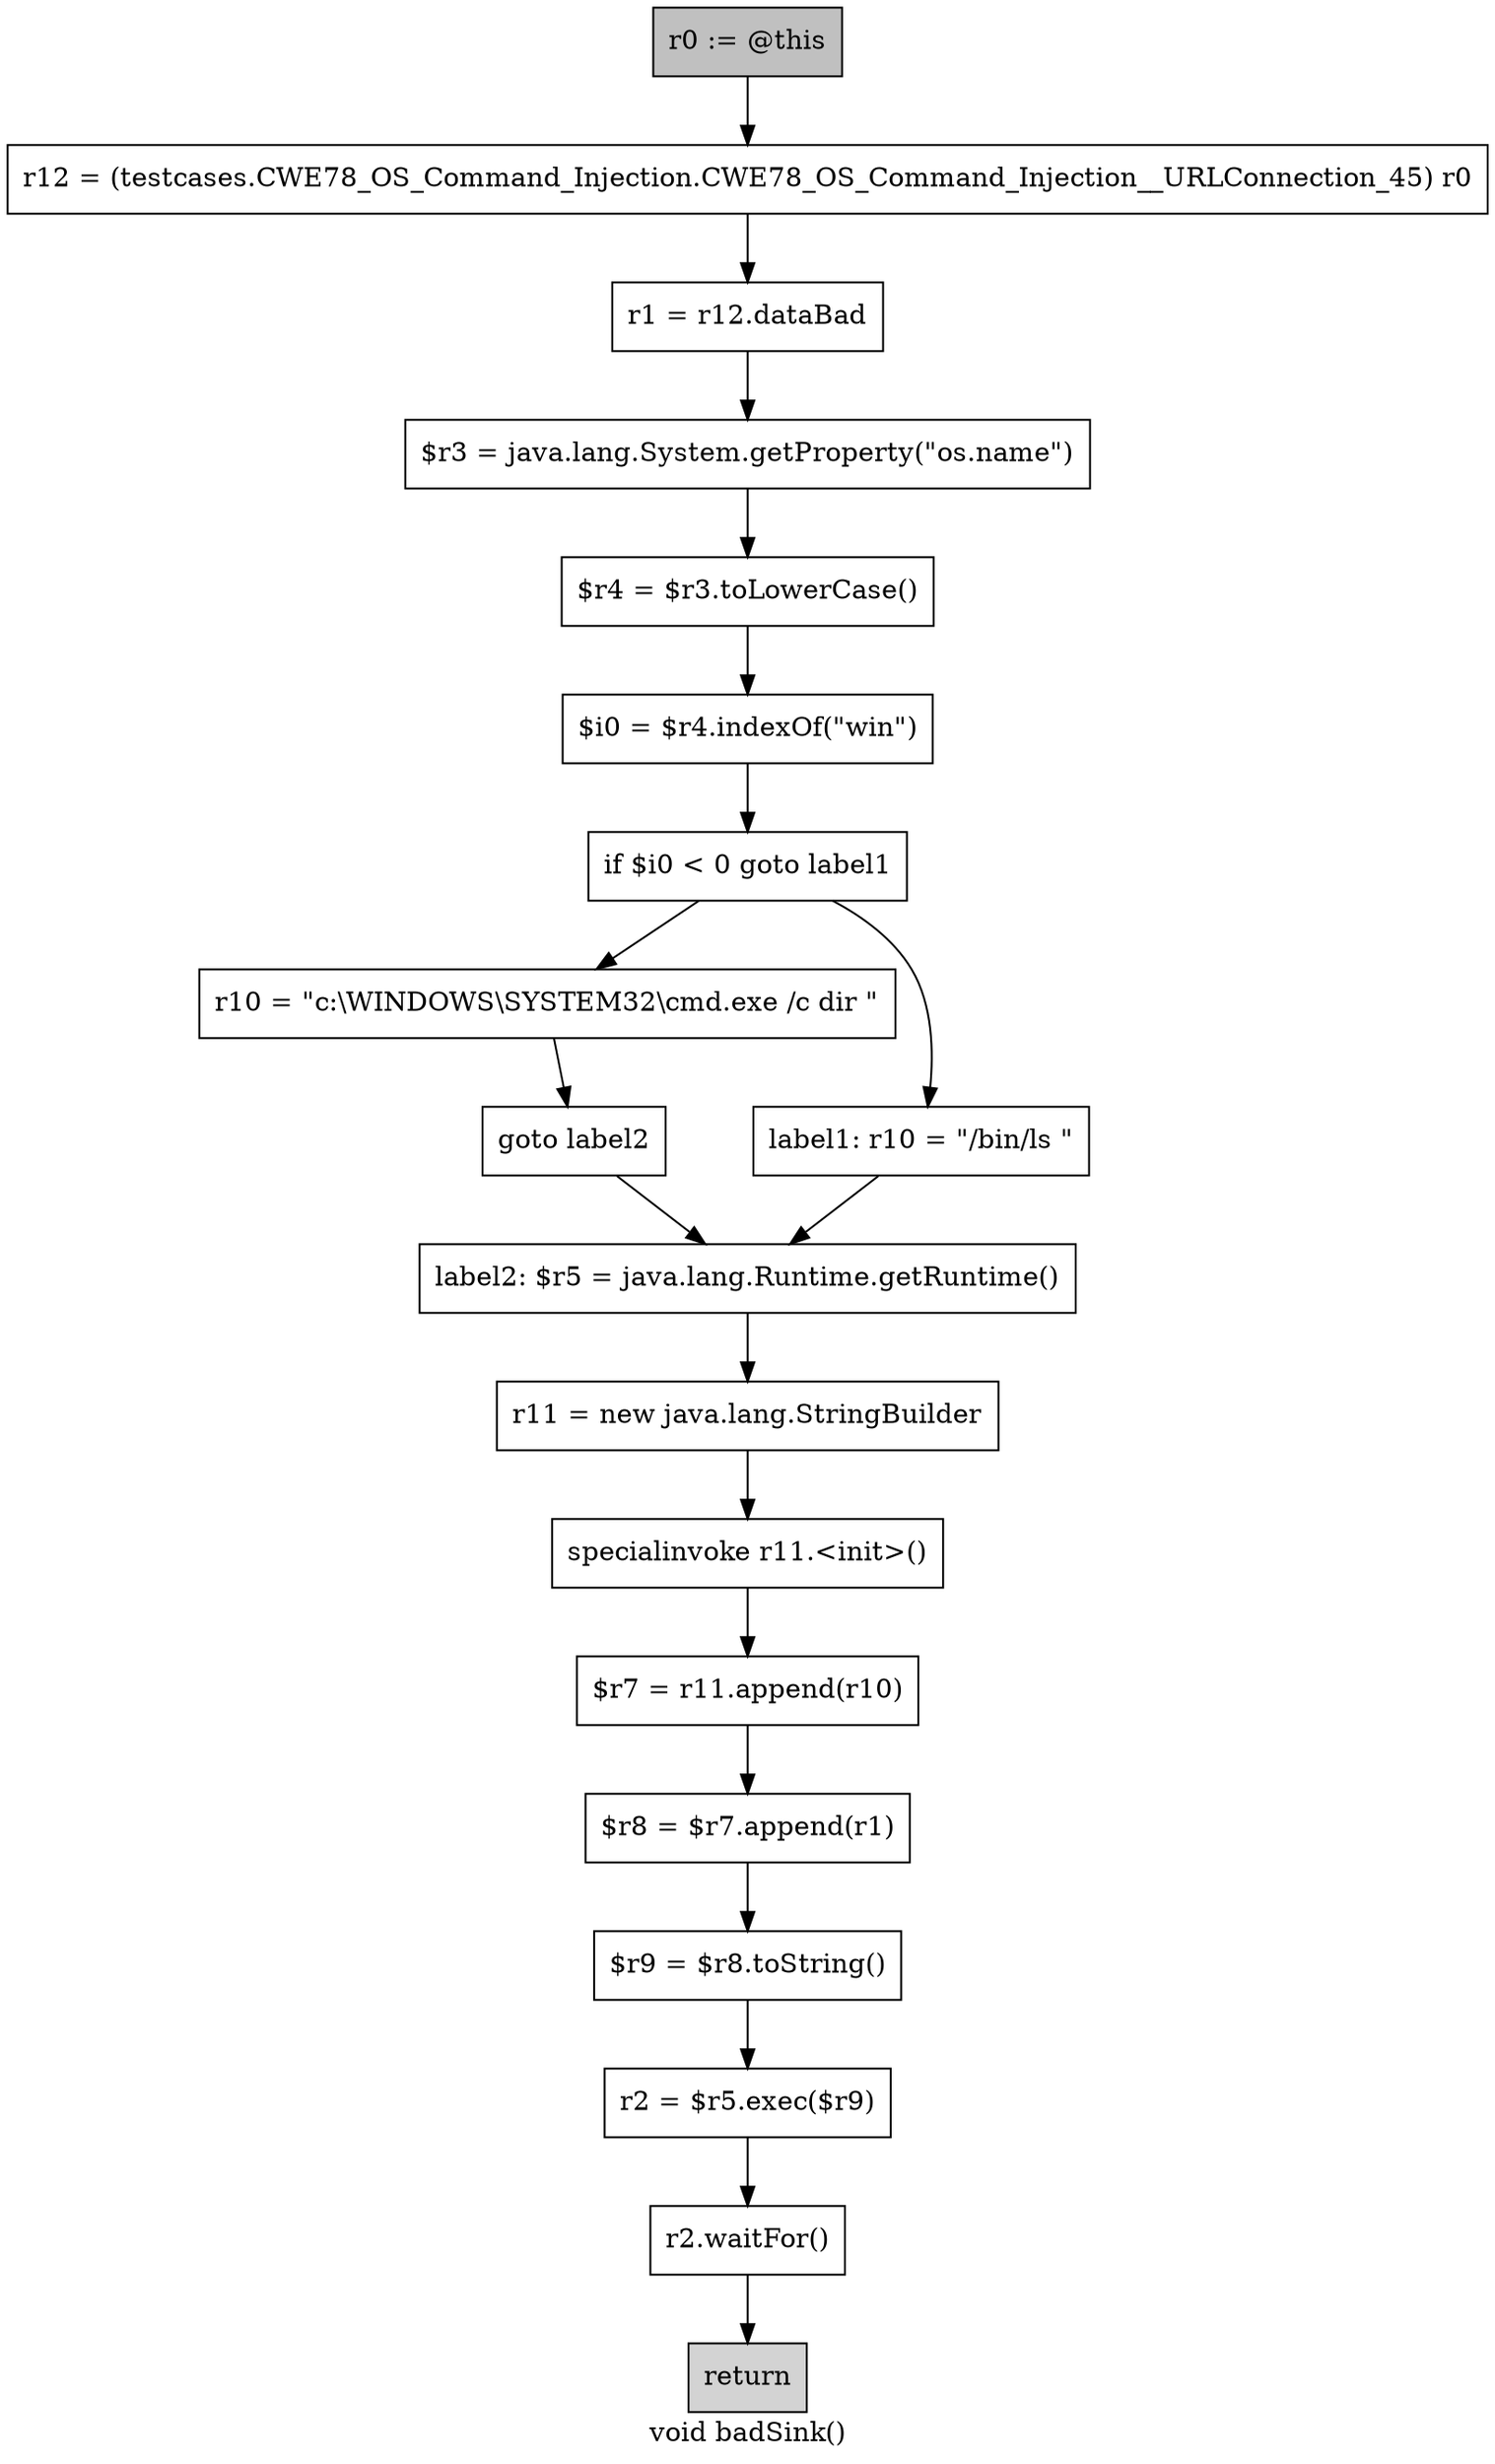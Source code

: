 digraph "void badSink()" {
    label="void badSink()";
    node [shape=box];
    "0" [style=filled,fillcolor=gray,label="r0 := @this",];
    "1" [label="r12 = (testcases.CWE78_OS_Command_Injection.CWE78_OS_Command_Injection__URLConnection_45) r0",];
    "0"->"1";
    "2" [label="r1 = r12.dataBad",];
    "1"->"2";
    "3" [label="$r3 = java.lang.System.getProperty(\"os.name\")",];
    "2"->"3";
    "4" [label="$r4 = $r3.toLowerCase()",];
    "3"->"4";
    "5" [label="$i0 = $r4.indexOf(\"win\")",];
    "4"->"5";
    "6" [label="if $i0 < 0 goto label1",];
    "5"->"6";
    "7" [label="r10 = \"c:\\WINDOWS\\SYSTEM32\\cmd.exe /c dir \"",];
    "6"->"7";
    "9" [label="label1: r10 = \"/bin/ls \"",];
    "6"->"9";
    "8" [label="goto label2",];
    "7"->"8";
    "10" [label="label2: $r5 = java.lang.Runtime.getRuntime()",];
    "8"->"10";
    "9"->"10";
    "11" [label="r11 = new java.lang.StringBuilder",];
    "10"->"11";
    "12" [label="specialinvoke r11.<init>()",];
    "11"->"12";
    "13" [label="$r7 = r11.append(r10)",];
    "12"->"13";
    "14" [label="$r8 = $r7.append(r1)",];
    "13"->"14";
    "15" [label="$r9 = $r8.toString()",];
    "14"->"15";
    "16" [label="r2 = $r5.exec($r9)",];
    "15"->"16";
    "17" [label="r2.waitFor()",];
    "16"->"17";
    "18" [style=filled,fillcolor=lightgray,label="return",];
    "17"->"18";
}
